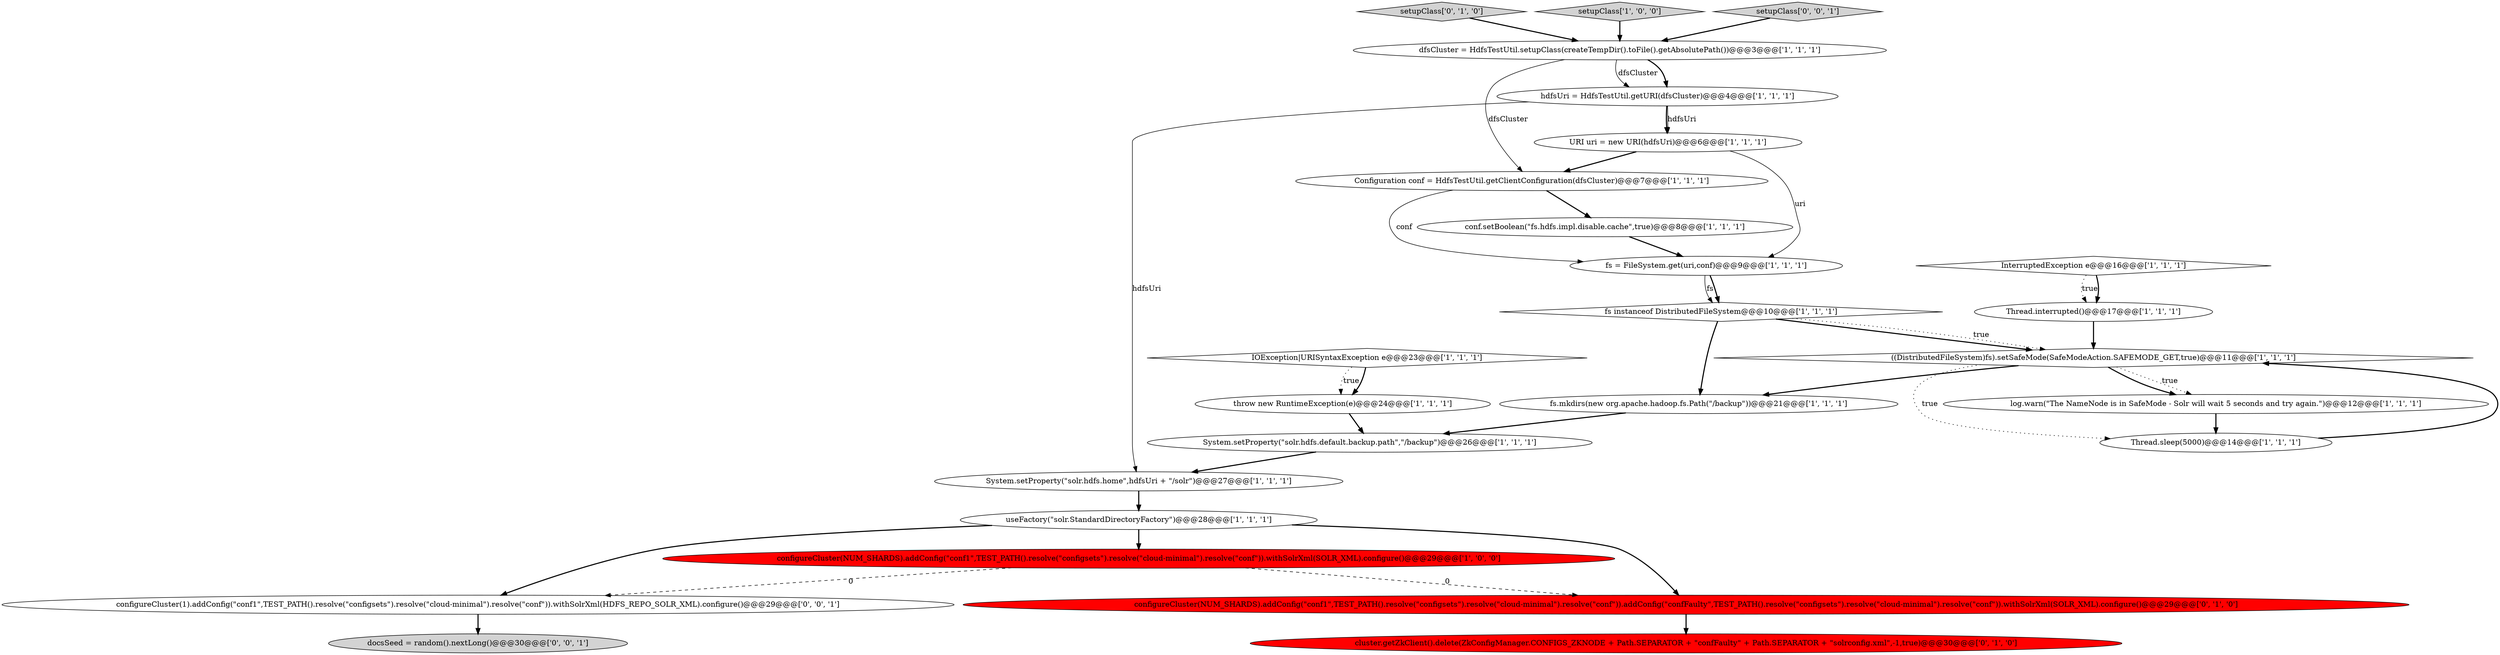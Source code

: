 digraph {
19 [style = filled, label = "fs.mkdirs(new org.apache.hadoop.fs.Path(\"/backup\"))@@@21@@@['1', '1', '1']", fillcolor = white, shape = ellipse image = "AAA0AAABBB1BBB"];
20 [style = filled, label = "cluster.getZkClient().delete(ZkConfigManager.CONFIGS_ZKNODE + Path.SEPARATOR + \"confFaulty\" + Path.SEPARATOR + \"solrconfig.xml\",-1,true)@@@30@@@['0', '1', '0']", fillcolor = red, shape = ellipse image = "AAA1AAABBB2BBB"];
11 [style = filled, label = "throw new RuntimeException(e)@@@24@@@['1', '1', '1']", fillcolor = white, shape = ellipse image = "AAA0AAABBB1BBB"];
13 [style = filled, label = "hdfsUri = HdfsTestUtil.getURI(dfsCluster)@@@4@@@['1', '1', '1']", fillcolor = white, shape = ellipse image = "AAA0AAABBB1BBB"];
3 [style = filled, label = "InterruptedException e@@@16@@@['1', '1', '1']", fillcolor = white, shape = diamond image = "AAA0AAABBB1BBB"];
2 [style = filled, label = "fs instanceof DistributedFileSystem@@@10@@@['1', '1', '1']", fillcolor = white, shape = diamond image = "AAA0AAABBB1BBB"];
23 [style = filled, label = "docsSeed = random().nextLong()@@@30@@@['0', '0', '1']", fillcolor = lightgray, shape = ellipse image = "AAA0AAABBB3BBB"];
22 [style = filled, label = "setupClass['0', '1', '0']", fillcolor = lightgray, shape = diamond image = "AAA0AAABBB2BBB"];
8 [style = filled, label = "IOException|URISyntaxException e@@@23@@@['1', '1', '1']", fillcolor = white, shape = diamond image = "AAA0AAABBB1BBB"];
16 [style = filled, label = "configureCluster(NUM_SHARDS).addConfig(\"conf1\",TEST_PATH().resolve(\"configsets\").resolve(\"cloud-minimal\").resolve(\"conf\")).withSolrXml(SOLR_XML).configure()@@@29@@@['1', '0', '0']", fillcolor = red, shape = ellipse image = "AAA1AAABBB1BBB"];
14 [style = filled, label = "log.warn(\"The NameNode is in SafeMode - Solr will wait 5 seconds and try again.\")@@@12@@@['1', '1', '1']", fillcolor = white, shape = ellipse image = "AAA0AAABBB1BBB"];
5 [style = filled, label = "conf.setBoolean(\"fs.hdfs.impl.disable.cache\",true)@@@8@@@['1', '1', '1']", fillcolor = white, shape = ellipse image = "AAA0AAABBB1BBB"];
7 [style = filled, label = "Thread.interrupted()@@@17@@@['1', '1', '1']", fillcolor = white, shape = ellipse image = "AAA0AAABBB1BBB"];
6 [style = filled, label = "fs = FileSystem.get(uri,conf)@@@9@@@['1', '1', '1']", fillcolor = white, shape = ellipse image = "AAA0AAABBB1BBB"];
24 [style = filled, label = "configureCluster(1).addConfig(\"conf1\",TEST_PATH().resolve(\"configsets\").resolve(\"cloud-minimal\").resolve(\"conf\")).withSolrXml(HDFS_REPO_SOLR_XML).configure()@@@29@@@['0', '0', '1']", fillcolor = white, shape = ellipse image = "AAA0AAABBB3BBB"];
9 [style = filled, label = "((DistributedFileSystem)fs).setSafeMode(SafeModeAction.SAFEMODE_GET,true)@@@11@@@['1', '1', '1']", fillcolor = white, shape = diamond image = "AAA0AAABBB1BBB"];
17 [style = filled, label = "useFactory(\"solr.StandardDirectoryFactory\")@@@28@@@['1', '1', '1']", fillcolor = white, shape = ellipse image = "AAA0AAABBB1BBB"];
0 [style = filled, label = "URI uri = new URI(hdfsUri)@@@6@@@['1', '1', '1']", fillcolor = white, shape = ellipse image = "AAA0AAABBB1BBB"];
12 [style = filled, label = "Thread.sleep(5000)@@@14@@@['1', '1', '1']", fillcolor = white, shape = ellipse image = "AAA0AAABBB1BBB"];
18 [style = filled, label = "setupClass['1', '0', '0']", fillcolor = lightgray, shape = diamond image = "AAA0AAABBB1BBB"];
4 [style = filled, label = "dfsCluster = HdfsTestUtil.setupClass(createTempDir().toFile().getAbsolutePath())@@@3@@@['1', '1', '1']", fillcolor = white, shape = ellipse image = "AAA0AAABBB1BBB"];
25 [style = filled, label = "setupClass['0', '0', '1']", fillcolor = lightgray, shape = diamond image = "AAA0AAABBB3BBB"];
15 [style = filled, label = "Configuration conf = HdfsTestUtil.getClientConfiguration(dfsCluster)@@@7@@@['1', '1', '1']", fillcolor = white, shape = ellipse image = "AAA0AAABBB1BBB"];
21 [style = filled, label = "configureCluster(NUM_SHARDS).addConfig(\"conf1\",TEST_PATH().resolve(\"configsets\").resolve(\"cloud-minimal\").resolve(\"conf\")).addConfig(\"confFaulty\",TEST_PATH().resolve(\"configsets\").resolve(\"cloud-minimal\").resolve(\"conf\")).withSolrXml(SOLR_XML).configure()@@@29@@@['0', '1', '0']", fillcolor = red, shape = ellipse image = "AAA1AAABBB2BBB"];
1 [style = filled, label = "System.setProperty(\"solr.hdfs.default.backup.path\",\"/backup\")@@@26@@@['1', '1', '1']", fillcolor = white, shape = ellipse image = "AAA0AAABBB1BBB"];
10 [style = filled, label = "System.setProperty(\"solr.hdfs.home\",hdfsUri + \"/solr\")@@@27@@@['1', '1', '1']", fillcolor = white, shape = ellipse image = "AAA0AAABBB1BBB"];
9->12 [style = dotted, label="true"];
3->7 [style = dotted, label="true"];
2->19 [style = bold, label=""];
11->1 [style = bold, label=""];
16->24 [style = dashed, label="0"];
4->13 [style = bold, label=""];
25->4 [style = bold, label=""];
10->17 [style = bold, label=""];
2->9 [style = bold, label=""];
12->9 [style = bold, label=""];
24->23 [style = bold, label=""];
6->2 [style = solid, label="fs"];
16->21 [style = dashed, label="0"];
0->15 [style = bold, label=""];
9->14 [style = dotted, label="true"];
15->5 [style = bold, label=""];
22->4 [style = bold, label=""];
6->2 [style = bold, label=""];
7->9 [style = bold, label=""];
19->1 [style = bold, label=""];
13->10 [style = solid, label="hdfsUri"];
17->24 [style = bold, label=""];
21->20 [style = bold, label=""];
2->9 [style = dotted, label="true"];
5->6 [style = bold, label=""];
18->4 [style = bold, label=""];
3->7 [style = bold, label=""];
14->12 [style = bold, label=""];
9->14 [style = bold, label=""];
9->19 [style = bold, label=""];
8->11 [style = dotted, label="true"];
4->13 [style = solid, label="dfsCluster"];
13->0 [style = solid, label="hdfsUri"];
4->15 [style = solid, label="dfsCluster"];
1->10 [style = bold, label=""];
8->11 [style = bold, label=""];
17->21 [style = bold, label=""];
17->16 [style = bold, label=""];
13->0 [style = bold, label=""];
0->6 [style = solid, label="uri"];
15->6 [style = solid, label="conf"];
}
